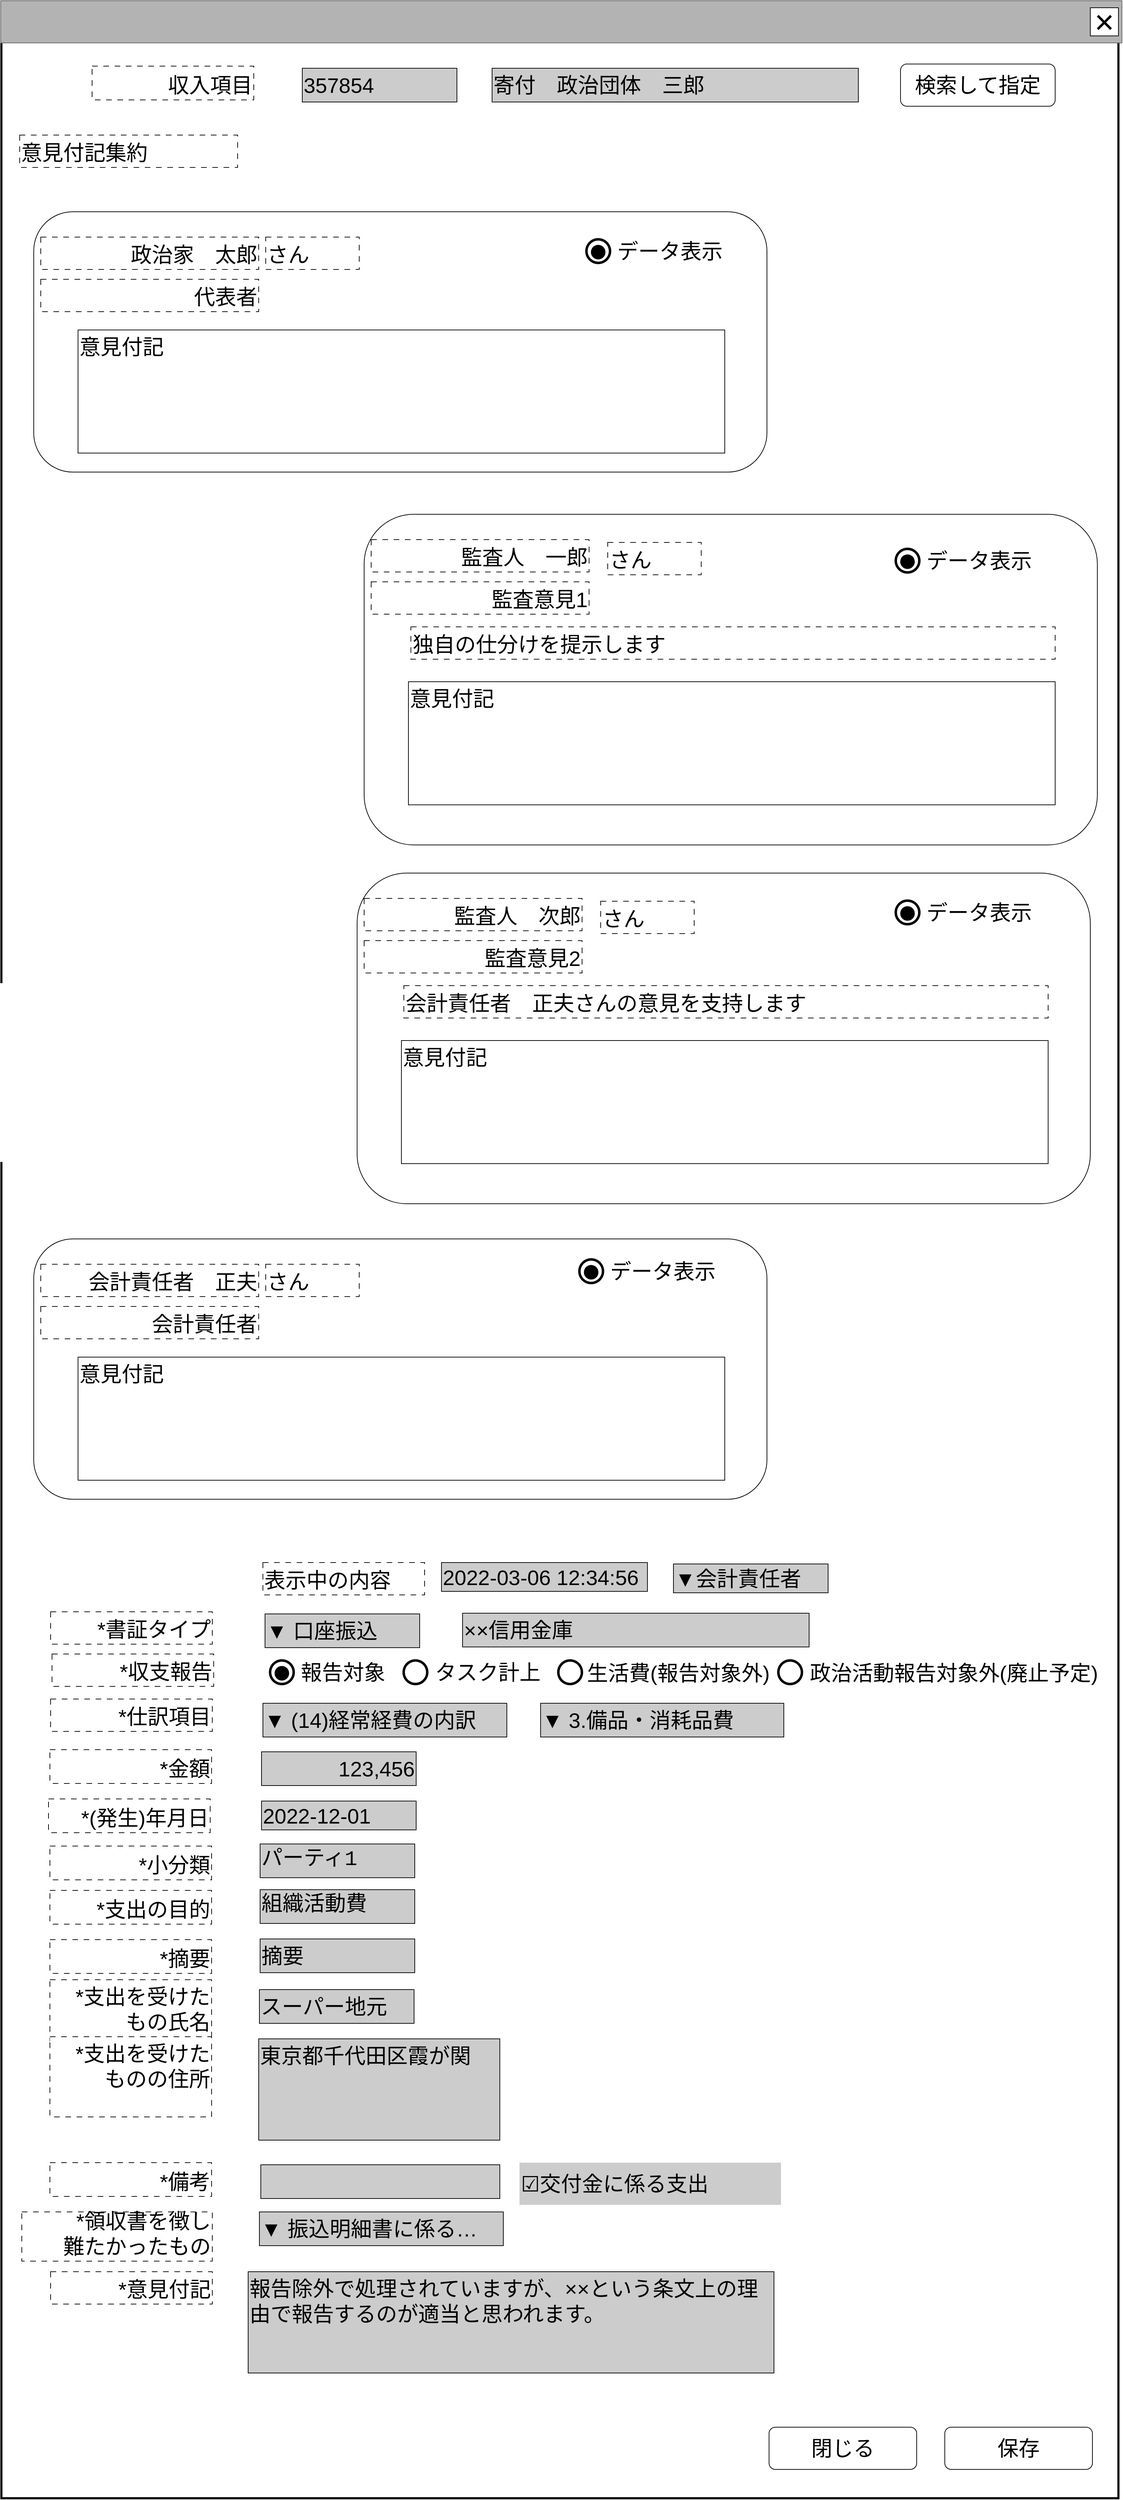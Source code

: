 <mxfile version="24.2.5" type="device">
  <diagram name="ページ1" id="LE8fIzdrHe0wcv1LTvfw">
    <mxGraphModel dx="2833" dy="1673" grid="1" gridSize="10" guides="1" tooltips="1" connect="1" arrows="1" fold="1" page="1" pageScale="1" pageWidth="1600" pageHeight="1200" math="0" shadow="0">
      <root>
        <mxCell id="0" />
        <mxCell id="cFaB45KztUIKXS-_cTrr-4" value="背景" style="locked=1;" parent="0" visible="0" />
        <mxCell id="cFaB45KztUIKXS-_cTrr-5" value="" style="rounded=0;whiteSpace=wrap;html=1;strokeWidth=3;" parent="cFaB45KztUIKXS-_cTrr-4" vertex="1">
          <mxGeometry x="1" y="1" width="1595" height="1180" as="geometry" />
        </mxCell>
        <mxCell id="cFaB45KztUIKXS-_cTrr-6" value="" style="rounded=0;whiteSpace=wrap;html=1;fillColor=#B3B3B3;fontColor=#333333;strokeColor=#666666;" parent="cFaB45KztUIKXS-_cTrr-4" vertex="1">
          <mxGeometry width="1595" height="60" as="geometry" />
        </mxCell>
        <mxCell id="cFaB45KztUIKXS-_cTrr-7" value="&lt;font style=&quot;font-size: 48px;&quot;&gt;×&lt;/font&gt;" style="rounded=0;whiteSpace=wrap;html=1;" parent="cFaB45KztUIKXS-_cTrr-4" vertex="1">
          <mxGeometry x="1550" y="10" width="40" height="40" as="geometry" />
        </mxCell>
        <mxCell id="cFaB45KztUIKXS-_cTrr-8" value="" style="rounded=0;whiteSpace=wrap;html=1;" parent="cFaB45KztUIKXS-_cTrr-4" vertex="1">
          <mxGeometry x="830" y="670" width="120" height="60" as="geometry" />
        </mxCell>
        <mxCell id="cFaB45KztUIKXS-_cTrr-9" value="ウインドウ" style="locked=1;" parent="0" />
        <mxCell id="cFaB45KztUIKXS-_cTrr-10" value="" style="rounded=0;whiteSpace=wrap;html=1;strokeWidth=3;" parent="cFaB45KztUIKXS-_cTrr-9" vertex="1">
          <mxGeometry x="1" y="1" width="1589" height="3549" as="geometry" />
        </mxCell>
        <mxCell id="cFaB45KztUIKXS-_cTrr-11" value="" style="rounded=0;whiteSpace=wrap;html=1;fillColor=#B3B3B3;fontColor=#333333;strokeColor=#666666;" parent="cFaB45KztUIKXS-_cTrr-9" vertex="1">
          <mxGeometry width="1595" height="60" as="geometry" />
        </mxCell>
        <mxCell id="cFaB45KztUIKXS-_cTrr-12" value="&lt;font style=&quot;font-size: 48px;&quot;&gt;×&lt;/font&gt;" style="rounded=0;whiteSpace=wrap;html=1;" parent="cFaB45KztUIKXS-_cTrr-9" vertex="1">
          <mxGeometry x="1550" y="10" width="40" height="40" as="geometry" />
        </mxCell>
        <mxCell id="cFaB45KztUIKXS-_cTrr-14" value="名称未設定レイヤ" style="" parent="0" />
        <mxCell id="5l2hKBXCzOEWmYN1dR5e-1" value="&lt;span style=&quot;font-size: 30px;&quot;&gt;保存&lt;/span&gt;" style="rounded=1;whiteSpace=wrap;html=1;" parent="cFaB45KztUIKXS-_cTrr-14" vertex="1">
          <mxGeometry x="1343" y="3449" width="210" height="60" as="geometry" />
        </mxCell>
        <mxCell id="5l2hKBXCzOEWmYN1dR5e-2" value="&lt;span style=&quot;font-size: 30px;&quot;&gt;閉じる&lt;/span&gt;" style="rounded=1;whiteSpace=wrap;html=1;" parent="cFaB45KztUIKXS-_cTrr-14" vertex="1">
          <mxGeometry x="1093" y="3449" width="210" height="60" as="geometry" />
        </mxCell>
        <mxCell id="MmM4sdzbBg2WOu6LbQjL-0" value="&lt;div&gt;&lt;span style=&quot;font-size: 30px;&quot;&gt;&lt;br&gt;&lt;/span&gt;&lt;/div&gt;&lt;span style=&quot;font-size: 30px;&quot;&gt;意見付記集約&lt;/span&gt;" style="rounded=0;whiteSpace=wrap;html=1;align=left;dashed=1;dashPattern=8 8;verticalAlign=bottom;" parent="cFaB45KztUIKXS-_cTrr-14" vertex="1">
          <mxGeometry x="27" y="191" width="310" height="46" as="geometry" />
        </mxCell>
        <mxCell id="NQJxZghHYys1g4WI1TBl-5" value="" style="rounded=1;whiteSpace=wrap;html=1;" parent="cFaB45KztUIKXS-_cTrr-14" vertex="1">
          <mxGeometry x="47" y="300" width="1043" height="370" as="geometry" />
        </mxCell>
        <mxCell id="NQJxZghHYys1g4WI1TBl-1" value="&lt;font style=&quot;font-size: 30px;&quot;&gt;意見付記&lt;/font&gt;&lt;span style=&quot;font-size: 30px;&quot;&gt;&lt;br&gt;&lt;/span&gt;" style="rounded=0;whiteSpace=wrap;html=1;align=left;verticalAlign=top;" parent="cFaB45KztUIKXS-_cTrr-14" vertex="1">
          <mxGeometry x="110" y="468" width="920" height="175" as="geometry" />
        </mxCell>
        <mxCell id="NQJxZghHYys1g4WI1TBl-2" value="&lt;span style=&quot;font-size: 30px;&quot;&gt;政治家　太郎&lt;/span&gt;" style="rounded=0;whiteSpace=wrap;html=1;align=right;dashed=1;dashPattern=8 8;verticalAlign=bottom;" parent="cFaB45KztUIKXS-_cTrr-14" vertex="1">
          <mxGeometry x="57" y="336" width="310" height="46" as="geometry" />
        </mxCell>
        <mxCell id="NQJxZghHYys1g4WI1TBl-3" value="&lt;span style=&quot;font-size: 30px;&quot;&gt;さん&lt;/span&gt;" style="rounded=0;whiteSpace=wrap;html=1;align=left;dashed=1;dashPattern=8 8;verticalAlign=bottom;" parent="cFaB45KztUIKXS-_cTrr-14" vertex="1">
          <mxGeometry x="377" y="336" width="133" height="46" as="geometry" />
        </mxCell>
        <mxCell id="NQJxZghHYys1g4WI1TBl-4" value="&lt;span style=&quot;font-size: 30px;&quot;&gt;代表者&lt;/span&gt;" style="rounded=0;whiteSpace=wrap;html=1;align=right;dashed=1;dashPattern=8 8;verticalAlign=bottom;" parent="cFaB45KztUIKXS-_cTrr-14" vertex="1">
          <mxGeometry x="57" y="396" width="310" height="46" as="geometry" />
        </mxCell>
        <mxCell id="NQJxZghHYys1g4WI1TBl-13" value="" style="rounded=1;whiteSpace=wrap;html=1;" parent="cFaB45KztUIKXS-_cTrr-14" vertex="1">
          <mxGeometry x="507" y="1240" width="1043" height="470" as="geometry" />
        </mxCell>
        <mxCell id="NQJxZghHYys1g4WI1TBl-15" value="&lt;font style=&quot;font-size: 30px;&quot;&gt;意見付記&lt;/font&gt;&lt;span style=&quot;font-size: 30px;&quot;&gt;&lt;br&gt;&lt;/span&gt;" style="rounded=0;whiteSpace=wrap;html=1;align=left;verticalAlign=top;" parent="cFaB45KztUIKXS-_cTrr-14" vertex="1">
          <mxGeometry x="570" y="1478" width="920" height="175" as="geometry" />
        </mxCell>
        <mxCell id="NQJxZghHYys1g4WI1TBl-16" value="&lt;span style=&quot;font-size: 30px;&quot;&gt;監査人　次郎&lt;/span&gt;" style="rounded=0;whiteSpace=wrap;html=1;align=right;dashed=1;dashPattern=8 8;verticalAlign=bottom;" parent="cFaB45KztUIKXS-_cTrr-14" vertex="1">
          <mxGeometry x="517" y="1276" width="310" height="46" as="geometry" />
        </mxCell>
        <mxCell id="NQJxZghHYys1g4WI1TBl-17" value="&lt;span style=&quot;font-size: 30px;&quot;&gt;さん&lt;/span&gt;" style="rounded=0;whiteSpace=wrap;html=1;align=left;dashed=1;dashPattern=8 8;verticalAlign=bottom;" parent="cFaB45KztUIKXS-_cTrr-14" vertex="1">
          <mxGeometry x="853.5" y="1280" width="133" height="46" as="geometry" />
        </mxCell>
        <mxCell id="NQJxZghHYys1g4WI1TBl-18" value="&lt;span style=&quot;font-size: 30px;&quot;&gt;監査意見2&lt;/span&gt;" style="rounded=0;whiteSpace=wrap;html=1;align=right;dashed=1;dashPattern=8 8;verticalAlign=bottom;" parent="cFaB45KztUIKXS-_cTrr-14" vertex="1">
          <mxGeometry x="517" y="1336" width="310" height="46" as="geometry" />
        </mxCell>
        <mxCell id="NQJxZghHYys1g4WI1TBl-19" value="&lt;span style=&quot;font-size: 30px;&quot;&gt;会計責任者　正夫さんの意見を支持します&lt;/span&gt;" style="rounded=0;whiteSpace=wrap;html=1;align=left;dashed=1;dashPattern=8 8;verticalAlign=bottom;" parent="cFaB45KztUIKXS-_cTrr-14" vertex="1">
          <mxGeometry x="573.5" y="1400" width="916.5" height="46" as="geometry" />
        </mxCell>
        <mxCell id="NQJxZghHYys1g4WI1TBl-20" value="" style="rounded=1;whiteSpace=wrap;html=1;" parent="cFaB45KztUIKXS-_cTrr-14" vertex="1">
          <mxGeometry x="47" y="1760" width="1043" height="370" as="geometry" />
        </mxCell>
        <mxCell id="NQJxZghHYys1g4WI1TBl-22" value="&lt;font style=&quot;font-size: 30px;&quot;&gt;意見付記&lt;/font&gt;&lt;span style=&quot;font-size: 30px;&quot;&gt;&lt;br&gt;&lt;/span&gt;" style="rounded=0;whiteSpace=wrap;html=1;align=left;verticalAlign=top;" parent="cFaB45KztUIKXS-_cTrr-14" vertex="1">
          <mxGeometry x="110" y="1928" width="920" height="175" as="geometry" />
        </mxCell>
        <mxCell id="NQJxZghHYys1g4WI1TBl-23" value="&lt;span style=&quot;font-size: 30px;&quot;&gt;会計責任者　正夫&lt;/span&gt;" style="rounded=0;whiteSpace=wrap;html=1;align=right;dashed=1;dashPattern=8 8;verticalAlign=bottom;" parent="cFaB45KztUIKXS-_cTrr-14" vertex="1">
          <mxGeometry x="57" y="1796" width="310" height="46" as="geometry" />
        </mxCell>
        <mxCell id="NQJxZghHYys1g4WI1TBl-24" value="&lt;span style=&quot;font-size: 30px;&quot;&gt;さん&lt;/span&gt;" style="rounded=0;whiteSpace=wrap;html=1;align=left;dashed=1;dashPattern=8 8;verticalAlign=bottom;" parent="cFaB45KztUIKXS-_cTrr-14" vertex="1">
          <mxGeometry x="377" y="1796" width="133" height="46" as="geometry" />
        </mxCell>
        <mxCell id="NQJxZghHYys1g4WI1TBl-25" value="&lt;span style=&quot;font-size: 30px;&quot;&gt;会計責任者&lt;/span&gt;" style="rounded=0;whiteSpace=wrap;html=1;align=right;dashed=1;dashPattern=8 8;verticalAlign=bottom;" parent="cFaB45KztUIKXS-_cTrr-14" vertex="1">
          <mxGeometry x="57" y="1856" width="310" height="46" as="geometry" />
        </mxCell>
        <mxCell id="NQJxZghHYys1g4WI1TBl-26" value="" style="rounded=1;whiteSpace=wrap;html=1;" parent="cFaB45KztUIKXS-_cTrr-14" vertex="1">
          <mxGeometry x="517" y="730" width="1043" height="470" as="geometry" />
        </mxCell>
        <mxCell id="NQJxZghHYys1g4WI1TBl-28" value="&lt;font style=&quot;font-size: 30px;&quot;&gt;意見付記&lt;/font&gt;&lt;span style=&quot;font-size: 30px;&quot;&gt;&lt;br&gt;&lt;/span&gt;" style="rounded=0;whiteSpace=wrap;html=1;align=left;verticalAlign=top;" parent="cFaB45KztUIKXS-_cTrr-14" vertex="1">
          <mxGeometry x="580" y="968" width="920" height="175" as="geometry" />
        </mxCell>
        <mxCell id="NQJxZghHYys1g4WI1TBl-29" value="&lt;span style=&quot;font-size: 30px;&quot;&gt;監査人　一郎&lt;/span&gt;" style="rounded=0;whiteSpace=wrap;html=1;align=right;dashed=1;dashPattern=8 8;verticalAlign=bottom;" parent="cFaB45KztUIKXS-_cTrr-14" vertex="1">
          <mxGeometry x="527" y="766" width="310" height="46" as="geometry" />
        </mxCell>
        <mxCell id="NQJxZghHYys1g4WI1TBl-30" value="&lt;span style=&quot;font-size: 30px;&quot;&gt;さん&lt;/span&gt;" style="rounded=0;whiteSpace=wrap;html=1;align=left;dashed=1;dashPattern=8 8;verticalAlign=bottom;" parent="cFaB45KztUIKXS-_cTrr-14" vertex="1">
          <mxGeometry x="863.5" y="770" width="133" height="46" as="geometry" />
        </mxCell>
        <mxCell id="NQJxZghHYys1g4WI1TBl-31" value="&lt;span style=&quot;font-size: 30px;&quot;&gt;監査意見1&lt;/span&gt;" style="rounded=0;whiteSpace=wrap;html=1;align=right;dashed=1;dashPattern=8 8;verticalAlign=bottom;" parent="cFaB45KztUIKXS-_cTrr-14" vertex="1">
          <mxGeometry x="527" y="826" width="310" height="46" as="geometry" />
        </mxCell>
        <mxCell id="NQJxZghHYys1g4WI1TBl-32" value="&lt;span style=&quot;font-size: 30px;&quot;&gt;独自の仕分けを提示します&lt;/span&gt;" style="rounded=0;whiteSpace=wrap;html=1;align=left;dashed=1;dashPattern=8 8;verticalAlign=bottom;" parent="cFaB45KztUIKXS-_cTrr-14" vertex="1">
          <mxGeometry x="583.5" y="890" width="916.5" height="46" as="geometry" />
        </mxCell>
        <mxCell id="DXEXjRhc03ldfBuddgmn-39" value="&lt;font style=&quot;font-size: 84px;&quot;&gt;○&lt;/font&gt;" style="text;html=1;strokeColor=none;fillColor=none;align=center;verticalAlign=middle;whiteSpace=wrap;rounded=0;fontSize=60;" parent="cFaB45KztUIKXS-_cTrr-14" vertex="1">
          <mxGeometry x="820" y="337" width="60" height="30" as="geometry" />
        </mxCell>
        <mxCell id="DXEXjRhc03ldfBuddgmn-40" value="&lt;font style=&quot;font-size: 48px;&quot;&gt;●&lt;/font&gt;" style="text;html=1;strokeColor=none;fillColor=none;align=center;verticalAlign=middle;whiteSpace=wrap;rounded=0;fontSize=48;" parent="cFaB45KztUIKXS-_cTrr-14" vertex="1">
          <mxGeometry x="820" y="339" width="60" height="30" as="geometry" />
        </mxCell>
        <mxCell id="DXEXjRhc03ldfBuddgmn-41" value="&lt;font style=&quot;font-size: 30px;&quot;&gt;データ表示&lt;/font&gt;" style="text;html=1;strokeColor=none;fillColor=none;align=left;verticalAlign=middle;whiteSpace=wrap;rounded=0;" parent="cFaB45KztUIKXS-_cTrr-14" vertex="1">
          <mxGeometry x="875" y="326" width="165" height="60" as="geometry" />
        </mxCell>
        <mxCell id="DXEXjRhc03ldfBuddgmn-42" value="&lt;font style=&quot;font-size: 84px;&quot;&gt;○&lt;/font&gt;" style="text;html=1;strokeColor=none;fillColor=none;align=center;verticalAlign=middle;whiteSpace=wrap;rounded=0;fontSize=60;" parent="cFaB45KztUIKXS-_cTrr-14" vertex="1">
          <mxGeometry x="1260" y="777" width="60" height="30" as="geometry" />
        </mxCell>
        <mxCell id="DXEXjRhc03ldfBuddgmn-43" value="&lt;font style=&quot;font-size: 48px;&quot;&gt;●&lt;/font&gt;" style="text;html=1;strokeColor=none;fillColor=none;align=center;verticalAlign=middle;whiteSpace=wrap;rounded=0;fontSize=48;" parent="cFaB45KztUIKXS-_cTrr-14" vertex="1">
          <mxGeometry x="1260" y="779" width="60" height="30" as="geometry" />
        </mxCell>
        <mxCell id="DXEXjRhc03ldfBuddgmn-44" value="&lt;font style=&quot;font-size: 30px;&quot;&gt;データ表示&lt;/font&gt;" style="text;html=1;strokeColor=none;fillColor=none;align=left;verticalAlign=middle;whiteSpace=wrap;rounded=0;" parent="cFaB45KztUIKXS-_cTrr-14" vertex="1">
          <mxGeometry x="1315" y="766" width="165" height="60" as="geometry" />
        </mxCell>
        <mxCell id="DXEXjRhc03ldfBuddgmn-45" value="&lt;font style=&quot;font-size: 84px;&quot;&gt;○&lt;/font&gt;" style="text;html=1;strokeColor=none;fillColor=none;align=center;verticalAlign=middle;whiteSpace=wrap;rounded=0;fontSize=60;" parent="cFaB45KztUIKXS-_cTrr-14" vertex="1">
          <mxGeometry x="1260" y="1277" width="60" height="30" as="geometry" />
        </mxCell>
        <mxCell id="DXEXjRhc03ldfBuddgmn-46" value="&lt;font style=&quot;font-size: 48px;&quot;&gt;●&lt;/font&gt;" style="text;html=1;strokeColor=none;fillColor=none;align=center;verticalAlign=middle;whiteSpace=wrap;rounded=0;fontSize=48;" parent="cFaB45KztUIKXS-_cTrr-14" vertex="1">
          <mxGeometry x="1260" y="1279" width="60" height="30" as="geometry" />
        </mxCell>
        <mxCell id="DXEXjRhc03ldfBuddgmn-47" value="&lt;font style=&quot;font-size: 30px;&quot;&gt;データ表示&lt;/font&gt;" style="text;html=1;strokeColor=none;fillColor=none;align=left;verticalAlign=middle;whiteSpace=wrap;rounded=0;" parent="cFaB45KztUIKXS-_cTrr-14" vertex="1">
          <mxGeometry x="1315" y="1266" width="165" height="60" as="geometry" />
        </mxCell>
        <mxCell id="DXEXjRhc03ldfBuddgmn-48" value="&lt;font style=&quot;font-size: 84px;&quot;&gt;○&lt;/font&gt;" style="text;html=1;strokeColor=none;fillColor=none;align=center;verticalAlign=middle;whiteSpace=wrap;rounded=0;fontSize=60;" parent="cFaB45KztUIKXS-_cTrr-14" vertex="1">
          <mxGeometry x="810" y="1787" width="60" height="30" as="geometry" />
        </mxCell>
        <mxCell id="DXEXjRhc03ldfBuddgmn-49" value="&lt;font style=&quot;font-size: 48px;&quot;&gt;●&lt;/font&gt;" style="text;html=1;strokeColor=none;fillColor=none;align=center;verticalAlign=middle;whiteSpace=wrap;rounded=0;fontSize=48;" parent="cFaB45KztUIKXS-_cTrr-14" vertex="1">
          <mxGeometry x="810" y="1789" width="60" height="30" as="geometry" />
        </mxCell>
        <mxCell id="DXEXjRhc03ldfBuddgmn-50" value="&lt;font style=&quot;font-size: 30px;&quot;&gt;データ表示&lt;/font&gt;" style="text;html=1;strokeColor=none;fillColor=none;align=left;verticalAlign=middle;whiteSpace=wrap;rounded=0;" parent="cFaB45KztUIKXS-_cTrr-14" vertex="1">
          <mxGeometry x="865" y="1776" width="165" height="60" as="geometry" />
        </mxCell>
        <mxCell id="865_u717xGQPADI79aA--0" value="&lt;font style=&quot;font-size: 30px;&quot;&gt;表示中の内容&lt;/font&gt;" style="rounded=0;whiteSpace=wrap;html=1;align=left;dashed=1;dashPattern=8 8;verticalAlign=bottom;" parent="cFaB45KztUIKXS-_cTrr-14" vertex="1">
          <mxGeometry x="373" y="2220" width="230" height="46" as="geometry" />
        </mxCell>
        <mxCell id="865_u717xGQPADI79aA--1" value="&lt;div style=&quot;&quot;&gt;&lt;span style=&quot;text-align: center;&quot;&gt;&lt;font style=&quot;font-size: 30px;&quot;&gt;2022-03-06 12:34:56&lt;/font&gt;&lt;/span&gt;&lt;br&gt;&lt;/div&gt;" style="rounded=0;whiteSpace=wrap;html=1;align=left;fillColor=#CCCCCC;" parent="cFaB45KztUIKXS-_cTrr-14" vertex="1">
          <mxGeometry x="627" y="2220" width="293" height="41" as="geometry" />
        </mxCell>
        <mxCell id="865_u717xGQPADI79aA--2" value="&lt;div style=&quot;&quot;&gt;&lt;span style=&quot;background-color: initial;&quot;&gt;&lt;font style=&quot;font-size: 30px;&quot;&gt;▼会計責任者&lt;/font&gt;&lt;/span&gt;&lt;/div&gt;" style="rounded=0;whiteSpace=wrap;html=1;align=left;fillColor=#CCCCCC;" parent="cFaB45KztUIKXS-_cTrr-14" vertex="1">
          <mxGeometry x="957" y="2222" width="220" height="41" as="geometry" />
        </mxCell>
        <mxCell id="865_u717xGQPADI79aA--3" value="&lt;div style=&quot;&quot;&gt;&lt;span style=&quot;background-color: initial;&quot;&gt;&lt;font style=&quot;font-size: 30px;&quot;&gt;123,456&lt;/font&gt;&lt;/span&gt;&lt;/div&gt;" style="rounded=0;whiteSpace=wrap;html=1;align=right;fillColor=#CCCCCC;" parent="cFaB45KztUIKXS-_cTrr-14" vertex="1">
          <mxGeometry x="371" y="2489" width="220" height="48" as="geometry" />
        </mxCell>
        <mxCell id="865_u717xGQPADI79aA--4" value="&lt;div style=&quot;&quot;&gt;&lt;span style=&quot;background-color: initial;&quot;&gt;&lt;font style=&quot;font-size: 30px;&quot;&gt;*金額&lt;/font&gt;&lt;/span&gt;&lt;/div&gt;" style="rounded=0;whiteSpace=wrap;html=1;align=right;dashed=1;dashPattern=8 8;verticalAlign=bottom;" parent="cFaB45KztUIKXS-_cTrr-14" vertex="1">
          <mxGeometry x="70" y="2486" width="230" height="48" as="geometry" />
        </mxCell>
        <mxCell id="865_u717xGQPADI79aA--5" value="&lt;div style=&quot;&quot;&gt;&lt;font style=&quot;font-size: 30px;&quot;&gt;*収支報告&lt;/font&gt;&lt;/div&gt;" style="rounded=0;whiteSpace=wrap;html=1;align=right;dashed=1;dashPattern=8 8;verticalAlign=bottom;" parent="cFaB45KztUIKXS-_cTrr-14" vertex="1">
          <mxGeometry x="73" y="2350" width="230" height="46" as="geometry" />
        </mxCell>
        <mxCell id="865_u717xGQPADI79aA--6" value="&lt;div style=&quot;&quot;&gt;&lt;span style=&quot;background-color: initial;&quot;&gt;&lt;font style=&quot;font-size: 30px;&quot;&gt;スーパー地元&lt;/font&gt;&lt;/span&gt;&lt;/div&gt;" style="rounded=0;whiteSpace=wrap;html=1;align=left;fillColor=#CCCCCC;" parent="cFaB45KztUIKXS-_cTrr-14" vertex="1">
          <mxGeometry x="368" y="2827" width="220" height="48" as="geometry" />
        </mxCell>
        <mxCell id="865_u717xGQPADI79aA--7" value="&lt;div style=&quot;font-size: 30px;&quot;&gt;&lt;span style=&quot;background-color: initial;&quot;&gt;*&lt;/span&gt;支出を受けた&lt;/div&gt;&lt;div style=&quot;font-size: 30px;&quot;&gt;&lt;span style=&quot;background-color: initial;&quot;&gt;もの氏名&lt;/span&gt;&lt;/div&gt;" style="rounded=0;whiteSpace=wrap;html=1;align=right;dashed=1;dashPattern=8 8;verticalAlign=top;" parent="cFaB45KztUIKXS-_cTrr-14" vertex="1">
          <mxGeometry x="70" y="2813" width="230" height="87" as="geometry" />
        </mxCell>
        <mxCell id="865_u717xGQPADI79aA--8" value="&lt;font style=&quot;font-size: 30px;&quot;&gt;*書証タイプ&lt;/font&gt;" style="rounded=0;whiteSpace=wrap;html=1;align=right;dashed=1;dashPattern=8 8;verticalAlign=bottom;" parent="cFaB45KztUIKXS-_cTrr-14" vertex="1">
          <mxGeometry x="71" y="2290" width="230" height="46" as="geometry" />
        </mxCell>
        <mxCell id="865_u717xGQPADI79aA--9" value="&lt;div style=&quot;&quot;&gt;&lt;font style=&quot;font-size: 30px;&quot;&gt;▼ 口座振込&lt;/font&gt;&lt;/div&gt;" style="rounded=0;whiteSpace=wrap;html=1;align=left;fillColor=#CCCCCC;" parent="cFaB45KztUIKXS-_cTrr-14" vertex="1">
          <mxGeometry x="376" y="2293" width="220" height="48" as="geometry" />
        </mxCell>
        <mxCell id="865_u717xGQPADI79aA--10" value="&lt;div style=&quot;&quot;&gt;&lt;div style=&quot;font-family: &amp;quot;MS GothIc&amp;quot;, Consolas, &amp;quot;Courier New&amp;quot;, monospace, Consolas, &amp;quot;Courier New&amp;quot;, monospace; line-height: 19px;&quot;&gt;&lt;font style=&quot;font-size: 30px; background-color: rgb(204, 204, 204);&quot;&gt;組織活動費&lt;/font&gt;&lt;/div&gt;&lt;/div&gt;" style="rounded=0;whiteSpace=wrap;html=1;align=left;fillColor=#CCCCCC;" parent="cFaB45KztUIKXS-_cTrr-14" vertex="1">
          <mxGeometry x="369" y="2685" width="220" height="48" as="geometry" />
        </mxCell>
        <mxCell id="865_u717xGQPADI79aA--11" value="&lt;div style=&quot;font-size: 30px;&quot;&gt;&lt;span style=&quot;background-color: initial;&quot;&gt;&lt;font style=&quot;font-size: 30px;&quot;&gt;*&lt;/font&gt;&lt;/span&gt;支出の目的&lt;/div&gt;" style="rounded=0;whiteSpace=wrap;html=1;align=right;dashed=1;dashPattern=8 8;verticalAlign=bottom;" parent="cFaB45KztUIKXS-_cTrr-14" vertex="1">
          <mxGeometry x="70" y="2686" width="230" height="48" as="geometry" />
        </mxCell>
        <mxCell id="865_u717xGQPADI79aA--12" value="&lt;div style=&quot;&quot;&gt;&lt;span style=&quot;background-color: initial;&quot;&gt;&lt;font style=&quot;font-size: 30px;&quot;&gt;東京都千代田区霞が関&lt;/font&gt;&lt;/span&gt;&lt;/div&gt;" style="rounded=0;whiteSpace=wrap;html=1;align=left;verticalAlign=top;fillColor=#CCCCCC;" parent="cFaB45KztUIKXS-_cTrr-14" vertex="1">
          <mxGeometry x="367" y="2897" width="343" height="144" as="geometry" />
        </mxCell>
        <mxCell id="865_u717xGQPADI79aA--13" value="&lt;div style=&quot;&quot;&gt;&lt;font style=&quot;font-size: 30px;&quot;&gt;*&lt;/font&gt;&lt;font style=&quot;font-size: 30px;&quot;&gt;支出を受けた&lt;/font&gt;&lt;/div&gt;&lt;div style=&quot;&quot;&gt;&lt;font style=&quot;font-size: 30px;&quot;&gt;ものの住所&lt;/font&gt;&lt;/div&gt;" style="rounded=0;whiteSpace=wrap;html=1;align=right;dashed=1;dashPattern=8 8;verticalAlign=top;" parent="cFaB45KztUIKXS-_cTrr-14" vertex="1">
          <mxGeometry x="70" y="2894" width="230" height="114" as="geometry" />
        </mxCell>
        <mxCell id="865_u717xGQPADI79aA--14" value="&lt;font style=&quot;font-size: 30px;&quot;&gt;*仕訳項目&lt;/font&gt;" style="rounded=0;whiteSpace=wrap;html=1;align=right;dashed=1;dashPattern=8 8;verticalAlign=bottom;" parent="cFaB45KztUIKXS-_cTrr-14" vertex="1">
          <mxGeometry x="71" y="2414" width="230" height="46" as="geometry" />
        </mxCell>
        <mxCell id="865_u717xGQPADI79aA--15" value="&lt;div style=&quot;&quot;&gt;&lt;font style=&quot;font-size: 30px;&quot;&gt;▼ (14)&lt;/font&gt;&lt;font style=&quot;font-size: 30px;&quot;&gt;経常経費の内訳&lt;/font&gt;&lt;/div&gt;" style="rounded=0;whiteSpace=wrap;html=1;align=left;fillColor=#CCCCCC;" parent="cFaB45KztUIKXS-_cTrr-14" vertex="1">
          <mxGeometry x="373" y="2420" width="347" height="48" as="geometry" />
        </mxCell>
        <mxCell id="865_u717xGQPADI79aA--16" value="&lt;div style=&quot;&quot;&gt;&lt;font style=&quot;font-size: 30px;&quot;&gt;▼ 3.備品・消耗品費&lt;/font&gt;&lt;/div&gt;" style="rounded=0;whiteSpace=wrap;html=1;align=left;fillColor=#CCCCCC;" parent="cFaB45KztUIKXS-_cTrr-14" vertex="1">
          <mxGeometry x="768" y="2420" width="346" height="48" as="geometry" />
        </mxCell>
        <mxCell id="865_u717xGQPADI79aA--17" value="&lt;div style=&quot;&quot;&gt;&lt;span style=&quot;background-color: initial;&quot;&gt;&lt;font style=&quot;font-size: 30px;&quot;&gt;2022-12-01&lt;/font&gt;&lt;/span&gt;&lt;/div&gt;" style="rounded=0;whiteSpace=wrap;html=1;align=left;fillColor=#CCCCCC;" parent="cFaB45KztUIKXS-_cTrr-14" vertex="1">
          <mxGeometry x="371" y="2559" width="220" height="41" as="geometry" />
        </mxCell>
        <mxCell id="865_u717xGQPADI79aA--18" value="&lt;div style=&quot;&quot;&gt;&lt;font style=&quot;font-size: 30px;&quot;&gt;*(発生)年月日&lt;/font&gt;&lt;/div&gt;" style="rounded=0;whiteSpace=wrap;html=1;align=right;dashed=1;dashPattern=8 8;verticalAlign=bottom;" parent="cFaB45KztUIKXS-_cTrr-14" vertex="1">
          <mxGeometry x="68" y="2556" width="230" height="48" as="geometry" />
        </mxCell>
        <mxCell id="865_u717xGQPADI79aA--19" value="&lt;div style=&quot;&quot;&gt;&lt;br&gt;&lt;/div&gt;" style="rounded=0;whiteSpace=wrap;html=1;align=left;verticalAlign=top;fillColor=#CCCCCC;" parent="cFaB45KztUIKXS-_cTrr-14" vertex="1">
          <mxGeometry x="370" y="3076" width="340" height="48" as="geometry" />
        </mxCell>
        <mxCell id="865_u717xGQPADI79aA--20" value="&lt;font style=&quot;font-size: 30px;&quot;&gt;*備考&lt;/font&gt;" style="rounded=0;whiteSpace=wrap;html=1;align=right;dashed=1;dashPattern=8 8;verticalAlign=bottom;" parent="cFaB45KztUIKXS-_cTrr-14" vertex="1">
          <mxGeometry x="70" y="3073" width="230" height="48" as="geometry" />
        </mxCell>
        <mxCell id="865_u717xGQPADI79aA--21" value="&lt;font style=&quot;font-size: 30px;&quot;&gt;☑交付金に係る支出&lt;/font&gt;" style="text;html=1;strokeColor=none;fillColor=#CCCCCC;align=left;verticalAlign=middle;whiteSpace=wrap;rounded=0;" parent="cFaB45KztUIKXS-_cTrr-14" vertex="1">
          <mxGeometry x="738" y="3073" width="372" height="60" as="geometry" />
        </mxCell>
        <mxCell id="865_u717xGQPADI79aA--22" value="&lt;font style=&quot;font-size: 30px;&quot;&gt;*&lt;/font&gt;&lt;font style=&quot;font-size: 30px;&quot;&gt;領収書を徴し&lt;br&gt;難たかったもの&lt;/font&gt;" style="rounded=0;whiteSpace=wrap;html=1;align=right;dashed=1;dashPattern=8 8;verticalAlign=bottom;" parent="cFaB45KztUIKXS-_cTrr-14" vertex="1">
          <mxGeometry x="30" y="3143" width="271" height="70" as="geometry" />
        </mxCell>
        <mxCell id="865_u717xGQPADI79aA--23" value="&lt;span style=&quot;font-size: 30px;&quot;&gt;××信用金庫&lt;/span&gt;" style="rounded=0;whiteSpace=wrap;html=1;align=left;fillColor=#CCCCCC;" parent="cFaB45KztUIKXS-_cTrr-14" vertex="1">
          <mxGeometry x="657" y="2292" width="493" height="48" as="geometry" />
        </mxCell>
        <mxCell id="865_u717xGQPADI79aA--24" value="&lt;div style=&quot;&quot;&gt;&lt;span style=&quot;font-size: 30px;&quot;&gt;摘要&lt;/span&gt;&lt;/div&gt;" style="rounded=0;whiteSpace=wrap;html=1;align=left;fillColor=#CCCCCC;" parent="cFaB45KztUIKXS-_cTrr-14" vertex="1">
          <mxGeometry x="369" y="2755" width="220" height="48" as="geometry" />
        </mxCell>
        <mxCell id="865_u717xGQPADI79aA--25" value="&lt;div style=&quot;&quot;&gt;&lt;span style=&quot;background-color: initial;&quot;&gt;&lt;font style=&quot;font-size: 30px;&quot;&gt;*摘要&lt;/font&gt;&lt;/span&gt;&lt;/div&gt;" style="rounded=0;whiteSpace=wrap;html=1;align=right;dashed=1;dashPattern=8 8;verticalAlign=bottom;" parent="cFaB45KztUIKXS-_cTrr-14" vertex="1">
          <mxGeometry x="70" y="2756" width="230" height="48" as="geometry" />
        </mxCell>
        <mxCell id="865_u717xGQPADI79aA--26" value="&lt;div style=&quot;&quot;&gt;&lt;font style=&quot;font-size: 30px;&quot;&gt;▼&amp;nbsp;&lt;/font&gt;&lt;font style=&quot;font-size: 30px;&quot;&gt;振込明細書に係る…&lt;/font&gt;&lt;/div&gt;" style="rounded=0;whiteSpace=wrap;html=1;align=left;fillColor=#CCCCCC;" parent="cFaB45KztUIKXS-_cTrr-14" vertex="1">
          <mxGeometry x="368" y="3143" width="347" height="48" as="geometry" />
        </mxCell>
        <mxCell id="865_u717xGQPADI79aA--27" value="&lt;font style=&quot;font-size: 84px;&quot;&gt;○&lt;/font&gt;" style="text;html=1;strokeColor=none;fillColor=none;align=center;verticalAlign=middle;whiteSpace=wrap;rounded=0;fontSize=60;" parent="cFaB45KztUIKXS-_cTrr-14" vertex="1">
          <mxGeometry x="370" y="2357" width="60" height="30" as="geometry" />
        </mxCell>
        <mxCell id="865_u717xGQPADI79aA--28" value="&lt;font style=&quot;font-size: 48px;&quot;&gt;●&lt;/font&gt;" style="text;html=1;strokeColor=none;fillColor=none;align=center;verticalAlign=middle;whiteSpace=wrap;rounded=0;fontSize=48;" parent="cFaB45KztUIKXS-_cTrr-14" vertex="1">
          <mxGeometry x="370" y="2359" width="60" height="30" as="geometry" />
        </mxCell>
        <mxCell id="865_u717xGQPADI79aA--29" value="&lt;font style=&quot;font-size: 30px;&quot;&gt;報告対象&lt;/font&gt;" style="text;html=1;strokeColor=none;fillColor=none;align=left;verticalAlign=middle;whiteSpace=wrap;rounded=0;" parent="cFaB45KztUIKXS-_cTrr-14" vertex="1">
          <mxGeometry x="425" y="2346" width="275" height="60" as="geometry" />
        </mxCell>
        <mxCell id="865_u717xGQPADI79aA--30" value="&lt;font style=&quot;font-size: 84px;&quot;&gt;○&lt;/font&gt;" style="text;html=1;strokeColor=none;fillColor=none;align=center;verticalAlign=middle;whiteSpace=wrap;rounded=0;fontSize=60;" parent="cFaB45KztUIKXS-_cTrr-14" vertex="1">
          <mxGeometry x="780" y="2357" width="60" height="30" as="geometry" />
        </mxCell>
        <mxCell id="865_u717xGQPADI79aA--31" value="&lt;font style=&quot;font-size: 30px;&quot;&gt;生活費(報告対象外)&lt;/font&gt;" style="text;html=1;strokeColor=none;fillColor=none;align=left;verticalAlign=middle;whiteSpace=wrap;rounded=0;" parent="cFaB45KztUIKXS-_cTrr-14" vertex="1">
          <mxGeometry x="832" y="2347" width="275" height="60" as="geometry" />
        </mxCell>
        <mxCell id="865_u717xGQPADI79aA--32" value="&lt;font style=&quot;font-size: 84px;&quot;&gt;○&lt;/font&gt;" style="text;html=1;strokeColor=none;fillColor=none;align=center;verticalAlign=middle;whiteSpace=wrap;rounded=0;fontSize=60;" parent="cFaB45KztUIKXS-_cTrr-14" vertex="1">
          <mxGeometry x="1093" y="2357" width="60" height="30" as="geometry" />
        </mxCell>
        <mxCell id="865_u717xGQPADI79aA--33" value="&lt;font style=&quot;font-size: 30px;&quot;&gt;政治活動報告対象外(廃止予定)&lt;/font&gt;" style="text;html=1;strokeColor=none;fillColor=none;align=left;verticalAlign=middle;whiteSpace=wrap;rounded=0;" parent="cFaB45KztUIKXS-_cTrr-14" vertex="1">
          <mxGeometry x="1149" y="2347" width="421" height="60" as="geometry" />
        </mxCell>
        <mxCell id="865_u717xGQPADI79aA--34" value="&lt;font style=&quot;font-size: 84px;&quot;&gt;○&lt;/font&gt;" style="text;html=1;strokeColor=none;fillColor=none;align=center;verticalAlign=middle;whiteSpace=wrap;rounded=0;fontSize=60;" parent="cFaB45KztUIKXS-_cTrr-14" vertex="1">
          <mxGeometry x="560" y="2357" width="60" height="30" as="geometry" />
        </mxCell>
        <mxCell id="865_u717xGQPADI79aA--35" value="&lt;span style=&quot;font-size: 30px;&quot;&gt;タスク計上&lt;/span&gt;" style="text;html=1;strokeColor=none;fillColor=none;align=left;verticalAlign=middle;whiteSpace=wrap;rounded=0;" parent="cFaB45KztUIKXS-_cTrr-14" vertex="1">
          <mxGeometry x="616" y="2346" width="275" height="60" as="geometry" />
        </mxCell>
        <mxCell id="865_u717xGQPADI79aA--36" value="&lt;div style=&quot;&quot;&gt;&lt;div style=&quot;font-family: &amp;quot;MS GothIc&amp;quot;, Consolas, &amp;quot;Courier New&amp;quot;, monospace, Consolas, &amp;quot;Courier New&amp;quot;, monospace; line-height: 19px;&quot;&gt;&lt;span style=&quot;font-size: 30px; background-color: rgb(204, 204, 204);&quot;&gt;パーティ1&lt;/span&gt;&lt;/div&gt;&lt;/div&gt;" style="rounded=0;whiteSpace=wrap;html=1;align=left;fillColor=#CCCCCC;" parent="cFaB45KztUIKXS-_cTrr-14" vertex="1">
          <mxGeometry x="369" y="2620" width="220" height="48" as="geometry" />
        </mxCell>
        <mxCell id="865_u717xGQPADI79aA--37" value="&lt;div style=&quot;font-size: 30px;&quot;&gt;&lt;span style=&quot;background-color: initial;&quot;&gt;&lt;font style=&quot;font-size: 30px;&quot;&gt;*小分類&lt;/font&gt;&lt;/span&gt;&lt;/div&gt;" style="rounded=0;whiteSpace=wrap;html=1;align=right;dashed=1;dashPattern=8 8;verticalAlign=bottom;" parent="cFaB45KztUIKXS-_cTrr-14" vertex="1">
          <mxGeometry x="70" y="2623" width="230" height="48" as="geometry" />
        </mxCell>
        <mxCell id="865_u717xGQPADI79aA--38" value="&lt;span style=&quot;font-size: 30px;&quot;&gt;報告除外で処理されていますが、××という条文上の理由で報告するのが適当と思われます。&lt;/span&gt;" style="rounded=0;whiteSpace=wrap;html=1;align=left;verticalAlign=top;fillColor=#CCCCCC;" parent="cFaB45KztUIKXS-_cTrr-14" vertex="1">
          <mxGeometry x="352" y="3228" width="748" height="144" as="geometry" />
        </mxCell>
        <mxCell id="865_u717xGQPADI79aA--39" value="&lt;font style=&quot;font-size: 30px;&quot;&gt;*意見付記&lt;/font&gt;" style="rounded=0;whiteSpace=wrap;html=1;align=right;dashed=1;dashPattern=8 8;verticalAlign=bottom;" parent="cFaB45KztUIKXS-_cTrr-14" vertex="1">
          <mxGeometry x="71" y="3228" width="230" height="46" as="geometry" />
        </mxCell>
        <mxCell id="rHHAAGl2NTk4dfVP8EHE-0" value="&lt;div style=&quot;&quot;&gt;&lt;span style=&quot;background-color: initial;&quot;&gt;&lt;font style=&quot;font-size: 30px;&quot;&gt;357854&lt;/font&gt;&lt;/span&gt;&lt;/div&gt;" style="rounded=0;whiteSpace=wrap;html=1;align=left;fillColor=#CCCCCC;" vertex="1" parent="cFaB45KztUIKXS-_cTrr-14">
          <mxGeometry x="429" y="96" width="220" height="48" as="geometry" />
        </mxCell>
        <mxCell id="rHHAAGl2NTk4dfVP8EHE-1" value="&lt;div style=&quot;&quot;&gt;&lt;span style=&quot;background-color: initial;&quot;&gt;&lt;font style=&quot;font-size: 30px;&quot;&gt;収入項目&lt;/font&gt;&lt;/span&gt;&lt;/div&gt;" style="rounded=0;whiteSpace=wrap;html=1;align=right;dashed=1;dashPattern=8 8;verticalAlign=bottom;" vertex="1" parent="cFaB45KztUIKXS-_cTrr-14">
          <mxGeometry x="130" y="93" width="230" height="48" as="geometry" />
        </mxCell>
        <mxCell id="rHHAAGl2NTk4dfVP8EHE-2" value="&lt;span style=&quot;font-size: 30px;&quot;&gt;寄付　政治団体　三郎&lt;/span&gt;" style="rounded=0;whiteSpace=wrap;html=1;align=left;fillColor=#CCCCCC;" vertex="1" parent="cFaB45KztUIKXS-_cTrr-14">
          <mxGeometry x="699" y="96" width="521" height="48" as="geometry" />
        </mxCell>
        <mxCell id="rHHAAGl2NTk4dfVP8EHE-3" value="&lt;span style=&quot;font-size: 30px; text-align: right;&quot;&gt;検索して指定&lt;/span&gt;" style="rounded=1;whiteSpace=wrap;html=1;" vertex="1" parent="cFaB45KztUIKXS-_cTrr-14">
          <mxGeometry x="1280" y="90" width="220" height="60" as="geometry" />
        </mxCell>
      </root>
    </mxGraphModel>
  </diagram>
</mxfile>
